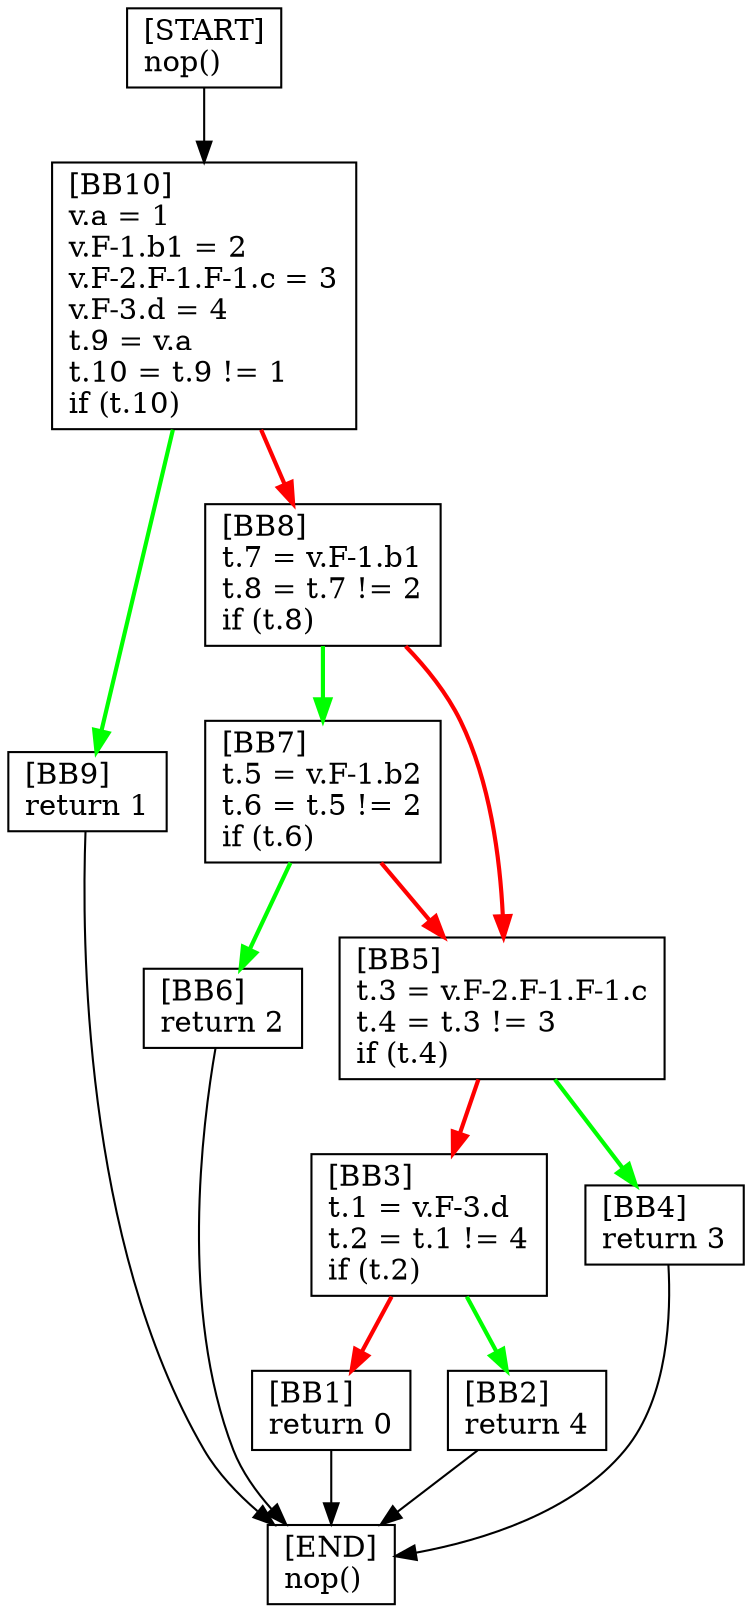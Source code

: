 digraph {
  node [shape=box]
  BB10 [label="[BB10]\lv.a = 1\lv.F-1.b1 = 2\lv.F-2.F-1.F-1.c = 3\lv.F-3.d = 4\lt.9 = v.a\lt.10 = t.9 != 1\lif (t.10)\l"];
  BB9 [label="[BB9]\lreturn 1\l"];
  BB8 [label="[BB8]\lt.7 = v.F-1.b1\lt.8 = t.7 != 2\lif (t.8)\l"];
  BB7 [label="[BB7]\lt.5 = v.F-1.b2\lt.6 = t.5 != 2\lif (t.6)\l"];
  BB6 [label="[BB6]\lreturn 2\l"];
  BB1 [label="[BB1]\lreturn 0\l"];
  START [label="[START]\lnop()\l"];
  END [label="[END]\lnop()\l"];
  BB2 [label="[BB2]\lreturn 4\l"];
  BB3 [label="[BB3]\lt.1 = v.F-3.d\lt.2 = t.1 != 4\lif (t.2)\l"];
  BB4 [label="[BB4]\lreturn 3\l"];
  BB5 [label="[BB5]\lt.3 = v.F-2.F-1.F-1.c\lt.4 = t.3 != 3\lif (t.4)\l"];
  BB8 -> BB5 [color=red, penwidth=2];
  BB3 -> BB2 [color=green, penwidth=2];
  BB5 -> BB4 [color=green, penwidth=2];
  BB8 -> BB7 [color=green, penwidth=2];
  BB7 -> BB6 [color=green, penwidth=2];
  BB7 -> BB5 [color=red, penwidth=2];
  BB10 -> BB9 [color=green, penwidth=2];
  BB5 -> BB3 [color=red, penwidth=2];
  BB6 -> END;
  BB10 -> BB8 [color=red, penwidth=2];
  START -> BB10;
  BB3 -> BB1 [color=red, penwidth=2];
  BB1 -> END;
  BB4 -> END;
  BB2 -> END;
  BB9 -> END;
}
